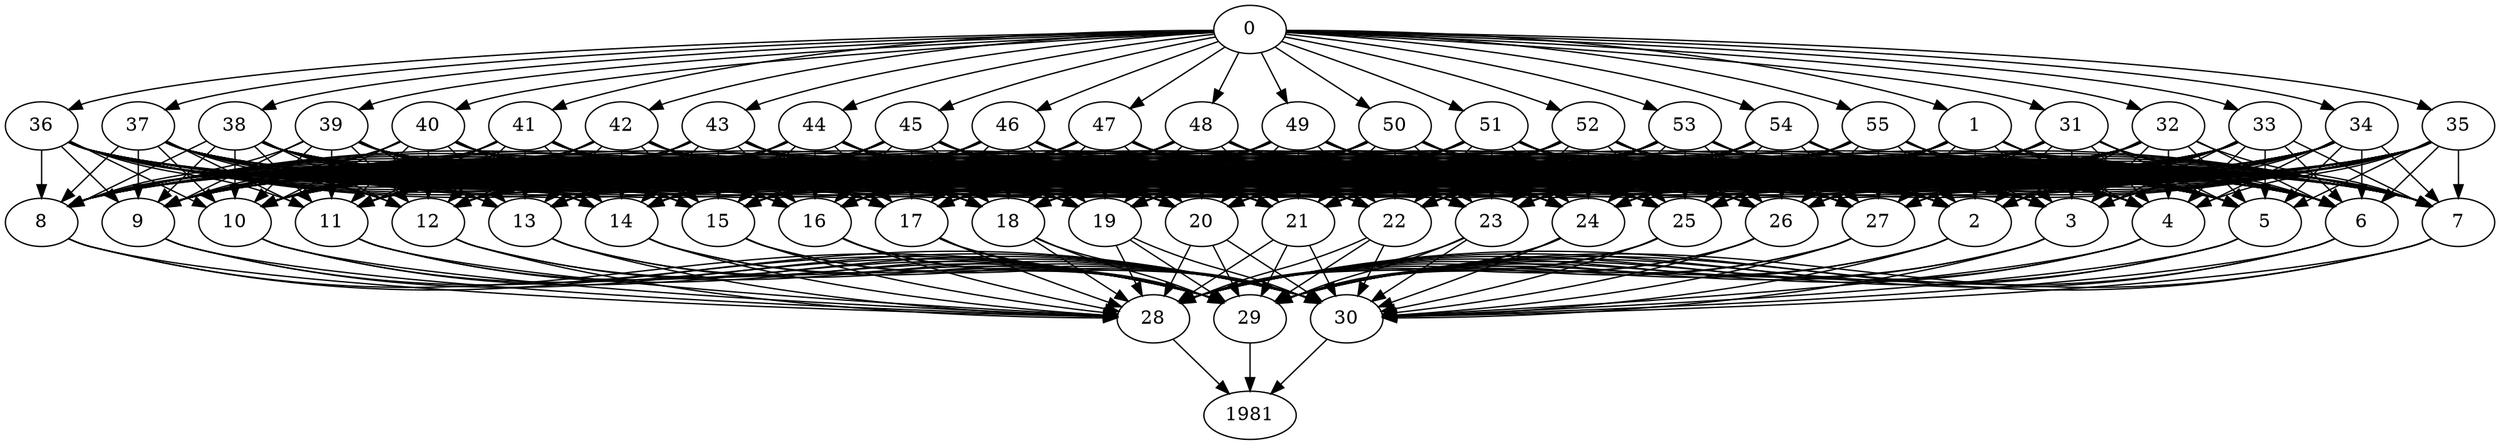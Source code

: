 digraph G {
	0 -> 1;
	0 -> 31;
	0 -> 32;
	0 -> 33;
	0 -> 34;
	0 -> 35;
	0 -> 36;
	0 -> 37;
	0 -> 38;
	0 -> 39;
	0 -> 40;
	0 -> 41;
	0 -> 42;
	0 -> 43;
	0 -> 44;
	0 -> 45;
	0 -> 46;
	0 -> 47;
	0 -> 48;
	0 -> 49;
	0 -> 50;
	0 -> 51;
	0 -> 52;
	0 -> 53;
	0 -> 54;
	0 -> 55;
	1 -> 2;
	1 -> 3;
	1 -> 4;
	1 -> 5;
	1 -> 6;
	1 -> 7;
	1 -> 8;
	1 -> 9;
	1 -> 10;
	1 -> 11;
	1 -> 12;
	1 -> 13;
	1 -> 14;
	1 -> 15;
	1 -> 16;
	1 -> 17;
	1 -> 18;
	1 -> 19;
	1 -> 20;
	1 -> 21;
	1 -> 22;
	1 -> 23;
	1 -> 24;
	1 -> 25;
	1 -> 26;
	1 -> 27;
	2 -> 28;
	2 -> 29;
	2 -> 30;
	3 -> 28;
	3 -> 29;
	3 -> 30;
	4 -> 28;
	4 -> 29;
	4 -> 30;
	5 -> 28;
	5 -> 29;
	5 -> 30;
	6 -> 28;
	6 -> 29;
	6 -> 30;
	7 -> 28;
	7 -> 29;
	7 -> 30;
	8 -> 28;
	8 -> 29;
	8 -> 30;
	9 -> 28;
	9 -> 29;
	9 -> 30;
	10 -> 28;
	10 -> 29;
	10 -> 30;
	11 -> 28;
	11 -> 29;
	11 -> 30;
	12 -> 28;
	12 -> 29;
	12 -> 30;
	13 -> 28;
	13 -> 29;
	13 -> 30;
	14 -> 28;
	14 -> 29;
	14 -> 30;
	15 -> 28;
	15 -> 29;
	15 -> 30;
	16 -> 28;
	16 -> 29;
	16 -> 30;
	17 -> 28;
	17 -> 29;
	17 -> 30;
	18 -> 28;
	18 -> 29;
	18 -> 30;
	19 -> 28;
	19 -> 29;
	19 -> 30;
	20 -> 28;
	20 -> 29;
	20 -> 30;
	21 -> 28;
	21 -> 29;
	21 -> 30;
	22 -> 28;
	22 -> 29;
	22 -> 30;
	23 -> 28;
	23 -> 29;
	23 -> 30;
	24 -> 28;
	24 -> 29;
	24 -> 30;
	25 -> 28;
	25 -> 29;
	25 -> 30;
	26 -> 28;
	26 -> 29;
	26 -> 30;
	27 -> 28;
	27 -> 29;
	27 -> 30;
	28 -> 1981;
	29 -> 1981;
	30 -> 1981;
	31 -> 2;
	31 -> 3;
	31 -> 4;
	31 -> 5;
	31 -> 6;
	31 -> 7;
	31 -> 8;
	31 -> 9;
	31 -> 10;
	31 -> 11;
	31 -> 12;
	31 -> 13;
	31 -> 14;
	31 -> 15;
	31 -> 16;
	31 -> 17;
	31 -> 18;
	31 -> 19;
	31 -> 20;
	31 -> 21;
	31 -> 22;
	31 -> 23;
	31 -> 24;
	31 -> 25;
	31 -> 26;
	31 -> 27;
	32 -> 2;
	32 -> 3;
	32 -> 4;
	32 -> 5;
	32 -> 6;
	32 -> 7;
	32 -> 8;
	32 -> 9;
	32 -> 10;
	32 -> 11;
	32 -> 12;
	32 -> 13;
	32 -> 14;
	32 -> 15;
	32 -> 16;
	32 -> 17;
	32 -> 18;
	32 -> 19;
	32 -> 20;
	32 -> 21;
	32 -> 22;
	32 -> 23;
	32 -> 24;
	32 -> 25;
	32 -> 26;
	32 -> 27;
	33 -> 2;
	33 -> 3;
	33 -> 4;
	33 -> 5;
	33 -> 6;
	33 -> 7;
	33 -> 8;
	33 -> 9;
	33 -> 10;
	33 -> 11;
	33 -> 12;
	33 -> 13;
	33 -> 14;
	33 -> 15;
	33 -> 16;
	33 -> 17;
	33 -> 18;
	33 -> 19;
	33 -> 20;
	33 -> 21;
	33 -> 22;
	33 -> 23;
	33 -> 24;
	33 -> 25;
	33 -> 26;
	33 -> 27;
	34 -> 2;
	34 -> 3;
	34 -> 4;
	34 -> 5;
	34 -> 6;
	34 -> 7;
	34 -> 8;
	34 -> 9;
	34 -> 10;
	34 -> 11;
	34 -> 12;
	34 -> 13;
	34 -> 14;
	34 -> 15;
	34 -> 16;
	34 -> 17;
	34 -> 18;
	34 -> 19;
	34 -> 20;
	34 -> 21;
	34 -> 22;
	34 -> 23;
	34 -> 24;
	34 -> 25;
	34 -> 26;
	34 -> 27;
	35 -> 2;
	35 -> 3;
	35 -> 4;
	35 -> 5;
	35 -> 6;
	35 -> 7;
	35 -> 8;
	35 -> 9;
	35 -> 10;
	35 -> 11;
	35 -> 12;
	35 -> 13;
	35 -> 14;
	35 -> 15;
	35 -> 16;
	35 -> 17;
	35 -> 18;
	35 -> 19;
	35 -> 20;
	35 -> 21;
	35 -> 22;
	35 -> 23;
	35 -> 24;
	35 -> 25;
	35 -> 26;
	35 -> 27;
	36 -> 2;
	36 -> 3;
	36 -> 4;
	36 -> 5;
	36 -> 6;
	36 -> 7;
	36 -> 8;
	36 -> 9;
	36 -> 10;
	36 -> 11;
	36 -> 12;
	36 -> 13;
	36 -> 14;
	36 -> 15;
	36 -> 16;
	36 -> 17;
	36 -> 18;
	36 -> 19;
	36 -> 20;
	36 -> 21;
	36 -> 22;
	36 -> 23;
	36 -> 24;
	36 -> 25;
	36 -> 26;
	36 -> 27;
	37 -> 2;
	37 -> 3;
	37 -> 4;
	37 -> 5;
	37 -> 6;
	37 -> 7;
	37 -> 8;
	37 -> 9;
	37 -> 10;
	37 -> 11;
	37 -> 12;
	37 -> 13;
	37 -> 14;
	37 -> 15;
	37 -> 16;
	37 -> 17;
	37 -> 18;
	37 -> 19;
	37 -> 20;
	37 -> 21;
	37 -> 22;
	37 -> 23;
	37 -> 24;
	37 -> 25;
	37 -> 26;
	37 -> 27;
	38 -> 2;
	38 -> 3;
	38 -> 4;
	38 -> 5;
	38 -> 6;
	38 -> 7;
	38 -> 8;
	38 -> 9;
	38 -> 10;
	38 -> 11;
	38 -> 12;
	38 -> 13;
	38 -> 14;
	38 -> 15;
	38 -> 16;
	38 -> 17;
	38 -> 18;
	38 -> 19;
	38 -> 20;
	38 -> 21;
	38 -> 22;
	38 -> 23;
	38 -> 24;
	38 -> 25;
	38 -> 26;
	38 -> 27;
	39 -> 2;
	39 -> 3;
	39 -> 4;
	39 -> 5;
	39 -> 6;
	39 -> 7;
	39 -> 8;
	39 -> 9;
	39 -> 10;
	39 -> 11;
	39 -> 12;
	39 -> 13;
	39 -> 14;
	39 -> 15;
	39 -> 16;
	39 -> 17;
	39 -> 18;
	39 -> 19;
	39 -> 20;
	39 -> 21;
	39 -> 22;
	39 -> 23;
	39 -> 24;
	39 -> 25;
	39 -> 26;
	39 -> 27;
	40 -> 2;
	40 -> 3;
	40 -> 4;
	40 -> 5;
	40 -> 6;
	40 -> 7;
	40 -> 8;
	40 -> 9;
	40 -> 10;
	40 -> 11;
	40 -> 12;
	40 -> 13;
	40 -> 14;
	40 -> 15;
	40 -> 16;
	40 -> 17;
	40 -> 18;
	40 -> 19;
	40 -> 20;
	40 -> 21;
	40 -> 22;
	40 -> 23;
	40 -> 24;
	40 -> 25;
	40 -> 26;
	40 -> 27;
	41 -> 2;
	41 -> 3;
	41 -> 4;
	41 -> 5;
	41 -> 6;
	41 -> 7;
	41 -> 8;
	41 -> 9;
	41 -> 10;
	41 -> 11;
	41 -> 12;
	41 -> 13;
	41 -> 14;
	41 -> 15;
	41 -> 16;
	41 -> 17;
	41 -> 18;
	41 -> 19;
	41 -> 20;
	41 -> 21;
	41 -> 22;
	41 -> 23;
	41 -> 24;
	41 -> 25;
	41 -> 26;
	41 -> 27;
	42 -> 2;
	42 -> 3;
	42 -> 4;
	42 -> 5;
	42 -> 6;
	42 -> 7;
	42 -> 8;
	42 -> 9;
	42 -> 10;
	42 -> 11;
	42 -> 12;
	42 -> 13;
	42 -> 14;
	42 -> 15;
	42 -> 16;
	42 -> 17;
	42 -> 18;
	42 -> 19;
	42 -> 20;
	42 -> 21;
	42 -> 22;
	42 -> 23;
	42 -> 24;
	42 -> 25;
	42 -> 26;
	42 -> 27;
	43 -> 2;
	43 -> 3;
	43 -> 4;
	43 -> 5;
	43 -> 6;
	43 -> 7;
	43 -> 8;
	43 -> 9;
	43 -> 10;
	43 -> 11;
	43 -> 12;
	43 -> 13;
	43 -> 14;
	43 -> 15;
	43 -> 16;
	43 -> 17;
	43 -> 18;
	43 -> 19;
	43 -> 20;
	43 -> 21;
	43 -> 22;
	43 -> 23;
	43 -> 24;
	43 -> 25;
	43 -> 26;
	43 -> 27;
	44 -> 2;
	44 -> 3;
	44 -> 4;
	44 -> 5;
	44 -> 6;
	44 -> 7;
	44 -> 8;
	44 -> 9;
	44 -> 10;
	44 -> 11;
	44 -> 12;
	44 -> 13;
	44 -> 14;
	44 -> 15;
	44 -> 16;
	44 -> 17;
	44 -> 18;
	44 -> 19;
	44 -> 20;
	44 -> 21;
	44 -> 22;
	44 -> 23;
	44 -> 24;
	44 -> 25;
	44 -> 26;
	44 -> 27;
	45 -> 2;
	45 -> 3;
	45 -> 4;
	45 -> 5;
	45 -> 6;
	45 -> 7;
	45 -> 8;
	45 -> 9;
	45 -> 10;
	45 -> 11;
	45 -> 12;
	45 -> 13;
	45 -> 14;
	45 -> 15;
	45 -> 16;
	45 -> 17;
	45 -> 18;
	45 -> 19;
	45 -> 20;
	45 -> 21;
	45 -> 22;
	45 -> 23;
	45 -> 24;
	45 -> 25;
	45 -> 26;
	45 -> 27;
	46 -> 2;
	46 -> 3;
	46 -> 4;
	46 -> 5;
	46 -> 6;
	46 -> 7;
	46 -> 8;
	46 -> 9;
	46 -> 10;
	46 -> 11;
	46 -> 12;
	46 -> 13;
	46 -> 14;
	46 -> 15;
	46 -> 16;
	46 -> 17;
	46 -> 18;
	46 -> 19;
	46 -> 20;
	46 -> 21;
	46 -> 22;
	46 -> 23;
	46 -> 24;
	46 -> 25;
	46 -> 26;
	46 -> 27;
	47 -> 2;
	47 -> 3;
	47 -> 4;
	47 -> 5;
	47 -> 6;
	47 -> 7;
	47 -> 8;
	47 -> 9;
	47 -> 10;
	47 -> 11;
	47 -> 12;
	47 -> 13;
	47 -> 14;
	47 -> 15;
	47 -> 16;
	47 -> 17;
	47 -> 18;
	47 -> 19;
	47 -> 20;
	47 -> 21;
	47 -> 22;
	47 -> 23;
	47 -> 24;
	47 -> 25;
	47 -> 26;
	47 -> 27;
	48 -> 2;
	48 -> 3;
	48 -> 4;
	48 -> 5;
	48 -> 6;
	48 -> 7;
	48 -> 8;
	48 -> 9;
	48 -> 10;
	48 -> 11;
	48 -> 12;
	48 -> 13;
	48 -> 14;
	48 -> 15;
	48 -> 16;
	48 -> 17;
	48 -> 18;
	48 -> 19;
	48 -> 20;
	48 -> 21;
	48 -> 22;
	48 -> 23;
	48 -> 24;
	48 -> 25;
	48 -> 26;
	48 -> 27;
	49 -> 2;
	49 -> 3;
	49 -> 4;
	49 -> 5;
	49 -> 6;
	49 -> 7;
	49 -> 8;
	49 -> 9;
	49 -> 10;
	49 -> 11;
	49 -> 12;
	49 -> 13;
	49 -> 14;
	49 -> 15;
	49 -> 16;
	49 -> 17;
	49 -> 18;
	49 -> 19;
	49 -> 20;
	49 -> 21;
	49 -> 22;
	49 -> 23;
	49 -> 24;
	49 -> 25;
	49 -> 26;
	49 -> 27;
	50 -> 2;
	50 -> 3;
	50 -> 4;
	50 -> 5;
	50 -> 6;
	50 -> 7;
	50 -> 8;
	50 -> 9;
	50 -> 10;
	50 -> 11;
	50 -> 12;
	50 -> 13;
	50 -> 14;
	50 -> 15;
	50 -> 16;
	50 -> 17;
	50 -> 18;
	50 -> 19;
	50 -> 20;
	50 -> 21;
	50 -> 22;
	50 -> 23;
	50 -> 24;
	50 -> 25;
	50 -> 26;
	50 -> 27;
	51 -> 2;
	51 -> 3;
	51 -> 4;
	51 -> 5;
	51 -> 6;
	51 -> 7;
	51 -> 8;
	51 -> 9;
	51 -> 10;
	51 -> 11;
	51 -> 12;
	51 -> 13;
	51 -> 14;
	51 -> 15;
	51 -> 16;
	51 -> 17;
	51 -> 18;
	51 -> 19;
	51 -> 20;
	51 -> 21;
	51 -> 22;
	51 -> 23;
	51 -> 24;
	51 -> 25;
	51 -> 26;
	51 -> 27;
	52 -> 2;
	52 -> 3;
	52 -> 4;
	52 -> 5;
	52 -> 6;
	52 -> 7;
	52 -> 8;
	52 -> 9;
	52 -> 10;
	52 -> 11;
	52 -> 12;
	52 -> 13;
	52 -> 14;
	52 -> 15;
	52 -> 16;
	52 -> 17;
	52 -> 18;
	52 -> 19;
	52 -> 20;
	52 -> 21;
	52 -> 22;
	52 -> 23;
	52 -> 24;
	52 -> 25;
	52 -> 26;
	52 -> 27;
	53 -> 2;
	53 -> 3;
	53 -> 4;
	53 -> 5;
	53 -> 6;
	53 -> 7;
	53 -> 8;
	53 -> 9;
	53 -> 10;
	53 -> 11;
	53 -> 12;
	53 -> 13;
	53 -> 14;
	53 -> 15;
	53 -> 16;
	53 -> 17;
	53 -> 18;
	53 -> 19;
	53 -> 20;
	53 -> 21;
	53 -> 22;
	53 -> 23;
	53 -> 24;
	53 -> 25;
	53 -> 26;
	53 -> 27;
	54 -> 2;
	54 -> 3;
	54 -> 4;
	54 -> 5;
	54 -> 6;
	54 -> 7;
	54 -> 8;
	54 -> 9;
	54 -> 10;
	54 -> 11;
	54 -> 12;
	54 -> 13;
	54 -> 14;
	54 -> 15;
	54 -> 16;
	54 -> 17;
	54 -> 18;
	54 -> 19;
	54 -> 20;
	54 -> 21;
	54 -> 22;
	54 -> 23;
	54 -> 24;
	54 -> 25;
	54 -> 26;
	54 -> 27;
	55 -> 2;
	55 -> 3;
	55 -> 4;
	55 -> 5;
	55 -> 6;
	55 -> 7;
	55 -> 8;
	55 -> 9;
	55 -> 10;
	55 -> 11;
	55 -> 12;
	55 -> 13;
	55 -> 14;
	55 -> 15;
	55 -> 16;
	55 -> 17;
	55 -> 18;
	55 -> 19;
	55 -> 20;
	55 -> 21;
	55 -> 22;
	55 -> 23;
	55 -> 24;
	55 -> 25;
	55 -> 26;
	55 -> 27;
}